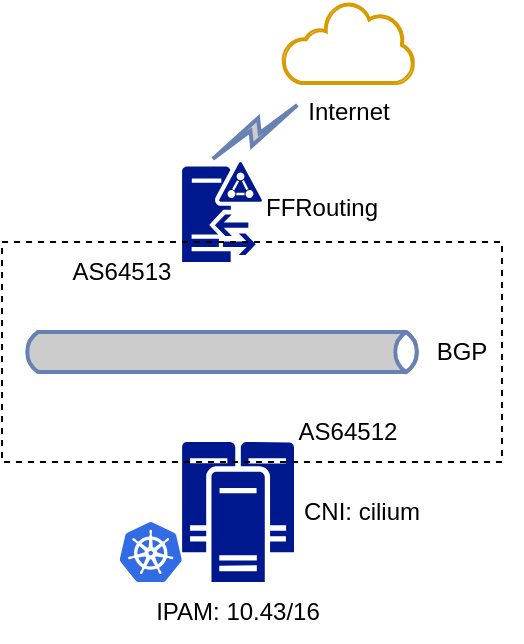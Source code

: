 <mxfile version="23.1.5" type="github">
  <diagram name="Page-1" id="CKEdSDN62ewMVQHA9k3X">
    <mxGraphModel dx="819" dy="473" grid="0" gridSize="10" guides="1" tooltips="1" connect="1" arrows="1" fold="1" page="1" pageScale="1" pageWidth="827" pageHeight="1169" math="0" shadow="0">
      <root>
        <mxCell id="0" />
        <mxCell id="1" parent="0" />
        <mxCell id="iyUywgdbZJe5IEnD36bN-2" value="" style="image;sketch=0;aspect=fixed;html=1;points=[];align=center;fontSize=12;image=img/lib/mscae/Kubernetes.svg;" vertex="1" parent="1">
          <mxGeometry x="188.75" y="440" width="31.25" height="30" as="geometry" />
        </mxCell>
        <mxCell id="iyUywgdbZJe5IEnD36bN-3" value="" style="sketch=0;aspect=fixed;pointerEvents=1;shadow=0;dashed=0;html=1;strokeColor=none;labelPosition=center;verticalLabelPosition=bottom;verticalAlign=top;align=center;fillColor=#00188D;shape=mxgraph.mscae.enterprise.cluster_server" vertex="1" parent="1">
          <mxGeometry x="220" y="400" width="56" height="70" as="geometry" />
        </mxCell>
        <mxCell id="iyUywgdbZJe5IEnD36bN-4" value="" style="sketch=0;aspect=fixed;pointerEvents=1;shadow=0;dashed=0;html=1;strokeColor=none;labelPosition=center;verticalLabelPosition=bottom;verticalAlign=top;align=center;fillColor=#00188D;shape=mxgraph.mscae.enterprise.d" vertex="1" parent="1">
          <mxGeometry x="220" y="260" width="40" height="50" as="geometry" />
        </mxCell>
        <mxCell id="iyUywgdbZJe5IEnD36bN-5" value="" style="rounded=0;whiteSpace=wrap;html=1;dashed=1;fillColor=none;" vertex="1" parent="1">
          <mxGeometry x="130" y="300" width="250" height="110" as="geometry" />
        </mxCell>
        <mxCell id="iyUywgdbZJe5IEnD36bN-6" value="CNI: cilium" style="text;html=1;align=center;verticalAlign=middle;whiteSpace=wrap;rounded=0;" vertex="1" parent="1">
          <mxGeometry x="280" y="420" width="60" height="30" as="geometry" />
        </mxCell>
        <mxCell id="iyUywgdbZJe5IEnD36bN-7" value="BGP" style="text;html=1;align=center;verticalAlign=middle;whiteSpace=wrap;rounded=0;" vertex="1" parent="1">
          <mxGeometry x="330" y="340" width="60" height="30" as="geometry" />
        </mxCell>
        <mxCell id="iyUywgdbZJe5IEnD36bN-8" value="Internet" style="sketch=0;aspect=fixed;pointerEvents=1;shadow=0;dashed=0;html=1;strokeColor=#d79b00;labelPosition=center;verticalLabelPosition=bottom;verticalAlign=top;align=center;fillColor=#ffe6cc;shape=mxgraph.mscae.enterprise.internet_hollow" vertex="1" parent="1">
          <mxGeometry x="269.99" y="180" width="66.13" height="41" as="geometry" />
        </mxCell>
        <mxCell id="iyUywgdbZJe5IEnD36bN-9" value="AS64512" style="text;html=1;align=center;verticalAlign=middle;whiteSpace=wrap;rounded=0;" vertex="1" parent="1">
          <mxGeometry x="273.06" y="380" width="60" height="30" as="geometry" />
        </mxCell>
        <mxCell id="iyUywgdbZJe5IEnD36bN-10" value="AS64513" style="text;html=1;align=center;verticalAlign=middle;whiteSpace=wrap;rounded=0;" vertex="1" parent="1">
          <mxGeometry x="160" y="300" width="60" height="30" as="geometry" />
        </mxCell>
        <mxCell id="iyUywgdbZJe5IEnD36bN-21" value="" style="html=1;outlineConnect=0;fillColor=#CCCCCC;strokeColor=#6881B3;gradientColor=none;gradientDirection=north;strokeWidth=2;shape=mxgraph.networks.bus;gradientColor=none;gradientDirection=north;fontColor=#ffffff;perimeter=backbonePerimeter;backboneSize=20;" vertex="1" parent="1">
          <mxGeometry x="140" y="350" width="200" height="10" as="geometry" />
        </mxCell>
        <mxCell id="iyUywgdbZJe5IEnD36bN-22" value="" style="html=1;outlineConnect=0;fillColor=#CCCCCC;strokeColor=#6881B3;gradientColor=none;gradientDirection=north;strokeWidth=2;shape=mxgraph.networks.comm_link_edge;html=1;rounded=0;" edge="1" parent="1">
          <mxGeometry width="100" height="100" relative="1" as="geometry">
            <mxPoint x="233.06" y="260" as="sourcePoint" />
            <mxPoint x="280" y="230" as="targetPoint" />
          </mxGeometry>
        </mxCell>
        <mxCell id="iyUywgdbZJe5IEnD36bN-23" value="IPAM: 10.43/16" style="text;html=1;align=center;verticalAlign=middle;whiteSpace=wrap;rounded=0;" vertex="1" parent="1">
          <mxGeometry x="203" y="470" width="90" height="30" as="geometry" />
        </mxCell>
        <mxCell id="iyUywgdbZJe5IEnD36bN-25" value="FFRouting" style="text;html=1;align=center;verticalAlign=middle;whiteSpace=wrap;rounded=0;" vertex="1" parent="1">
          <mxGeometry x="260" y="268" width="60" height="30" as="geometry" />
        </mxCell>
      </root>
    </mxGraphModel>
  </diagram>
</mxfile>
